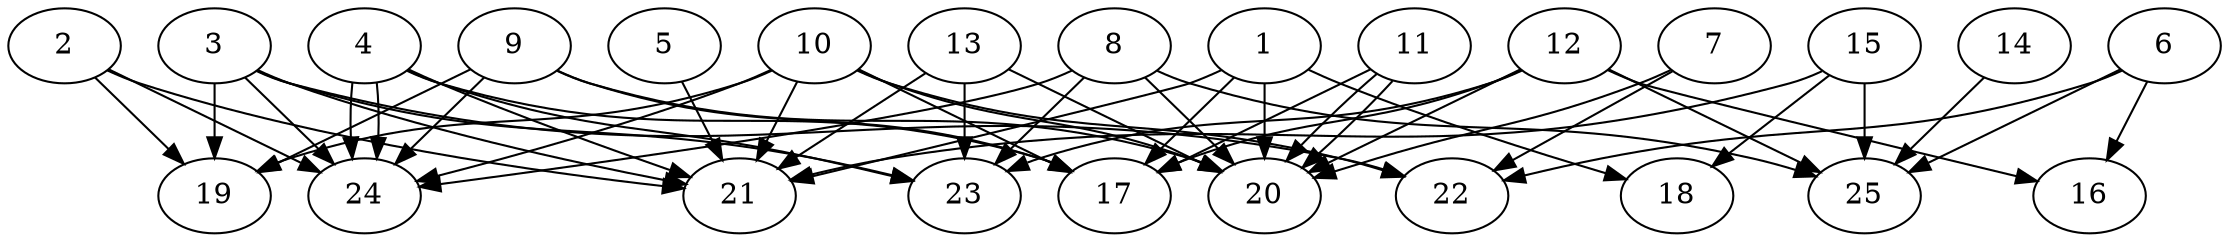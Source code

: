 // DAG automatically generated by daggen at Thu Oct  3 14:00:39 2019
// ./daggen --dot -n 25 --ccr 0.3 --fat 0.9 --regular 0.7 --density 0.6 --mindata 5242880 --maxdata 52428800 
digraph G {
  1 [size="144687787", alpha="0.01", expect_size="43406336"] 
  1 -> 17 [size ="43406336"]
  1 -> 18 [size ="43406336"]
  1 -> 20 [size ="43406336"]
  1 -> 21 [size ="43406336"]
  2 [size="81739093", alpha="0.05", expect_size="24521728"] 
  2 -> 19 [size ="24521728"]
  2 -> 21 [size ="24521728"]
  2 -> 24 [size ="24521728"]
  3 [size="168830293", alpha="0.09", expect_size="50649088"] 
  3 -> 19 [size ="50649088"]
  3 -> 21 [size ="50649088"]
  3 -> 22 [size ="50649088"]
  3 -> 23 [size ="50649088"]
  3 -> 24 [size ="50649088"]
  4 [size="91784533", alpha="0.19", expect_size="27535360"] 
  4 -> 17 [size ="27535360"]
  4 -> 21 [size ="27535360"]
  4 -> 23 [size ="27535360"]
  4 -> 24 [size ="27535360"]
  4 -> 24 [size ="27535360"]
  5 [size="170175147", alpha="0.17", expect_size="51052544"] 
  5 -> 21 [size ="51052544"]
  6 [size="83203413", alpha="0.15", expect_size="24961024"] 
  6 -> 16 [size ="24961024"]
  6 -> 22 [size ="24961024"]
  6 -> 25 [size ="24961024"]
  7 [size="69184853", alpha="0.02", expect_size="20755456"] 
  7 -> 20 [size ="20755456"]
  7 -> 22 [size ="20755456"]
  8 [size="151975253", alpha="0.19", expect_size="45592576"] 
  8 -> 20 [size ="45592576"]
  8 -> 23 [size ="45592576"]
  8 -> 24 [size ="45592576"]
  8 -> 25 [size ="45592576"]
  9 [size="88999253", alpha="0.11", expect_size="26699776"] 
  9 -> 17 [size ="26699776"]
  9 -> 19 [size ="26699776"]
  9 -> 20 [size ="26699776"]
  9 -> 24 [size ="26699776"]
  10 [size="149613227", alpha="0.16", expect_size="44883968"] 
  10 -> 17 [size ="44883968"]
  10 -> 19 [size ="44883968"]
  10 -> 20 [size ="44883968"]
  10 -> 21 [size ="44883968"]
  10 -> 22 [size ="44883968"]
  10 -> 24 [size ="44883968"]
  11 [size="67543040", alpha="0.01", expect_size="20262912"] 
  11 -> 17 [size ="20262912"]
  11 -> 20 [size ="20262912"]
  11 -> 20 [size ="20262912"]
  12 [size="74499413", alpha="0.11", expect_size="22349824"] 
  12 -> 16 [size ="22349824"]
  12 -> 17 [size ="22349824"]
  12 -> 20 [size ="22349824"]
  12 -> 23 [size ="22349824"]
  12 -> 25 [size ="22349824"]
  13 [size="113547947", alpha="0.02", expect_size="34064384"] 
  13 -> 20 [size ="34064384"]
  13 -> 21 [size ="34064384"]
  13 -> 23 [size ="34064384"]
  14 [size="27217920", alpha="0.12", expect_size="8165376"] 
  14 -> 25 [size ="8165376"]
  15 [size="22879573", alpha="0.08", expect_size="6863872"] 
  15 -> 18 [size ="6863872"]
  15 -> 21 [size ="6863872"]
  15 -> 25 [size ="6863872"]
  16 [size="158498133", alpha="0.01", expect_size="47549440"] 
  17 [size="116940800", alpha="0.04", expect_size="35082240"] 
  18 [size="135243093", alpha="0.12", expect_size="40572928"] 
  19 [size="129512107", alpha="0.07", expect_size="38853632"] 
  20 [size="59716267", alpha="0.15", expect_size="17914880"] 
  21 [size="25586347", alpha="0.19", expect_size="7675904"] 
  22 [size="33112747", alpha="0.11", expect_size="9933824"] 
  23 [size="116145493", alpha="0.02", expect_size="34843648"] 
  24 [size="131672747", alpha="0.03", expect_size="39501824"] 
  25 [size="71400107", alpha="0.04", expect_size="21420032"] 
}
